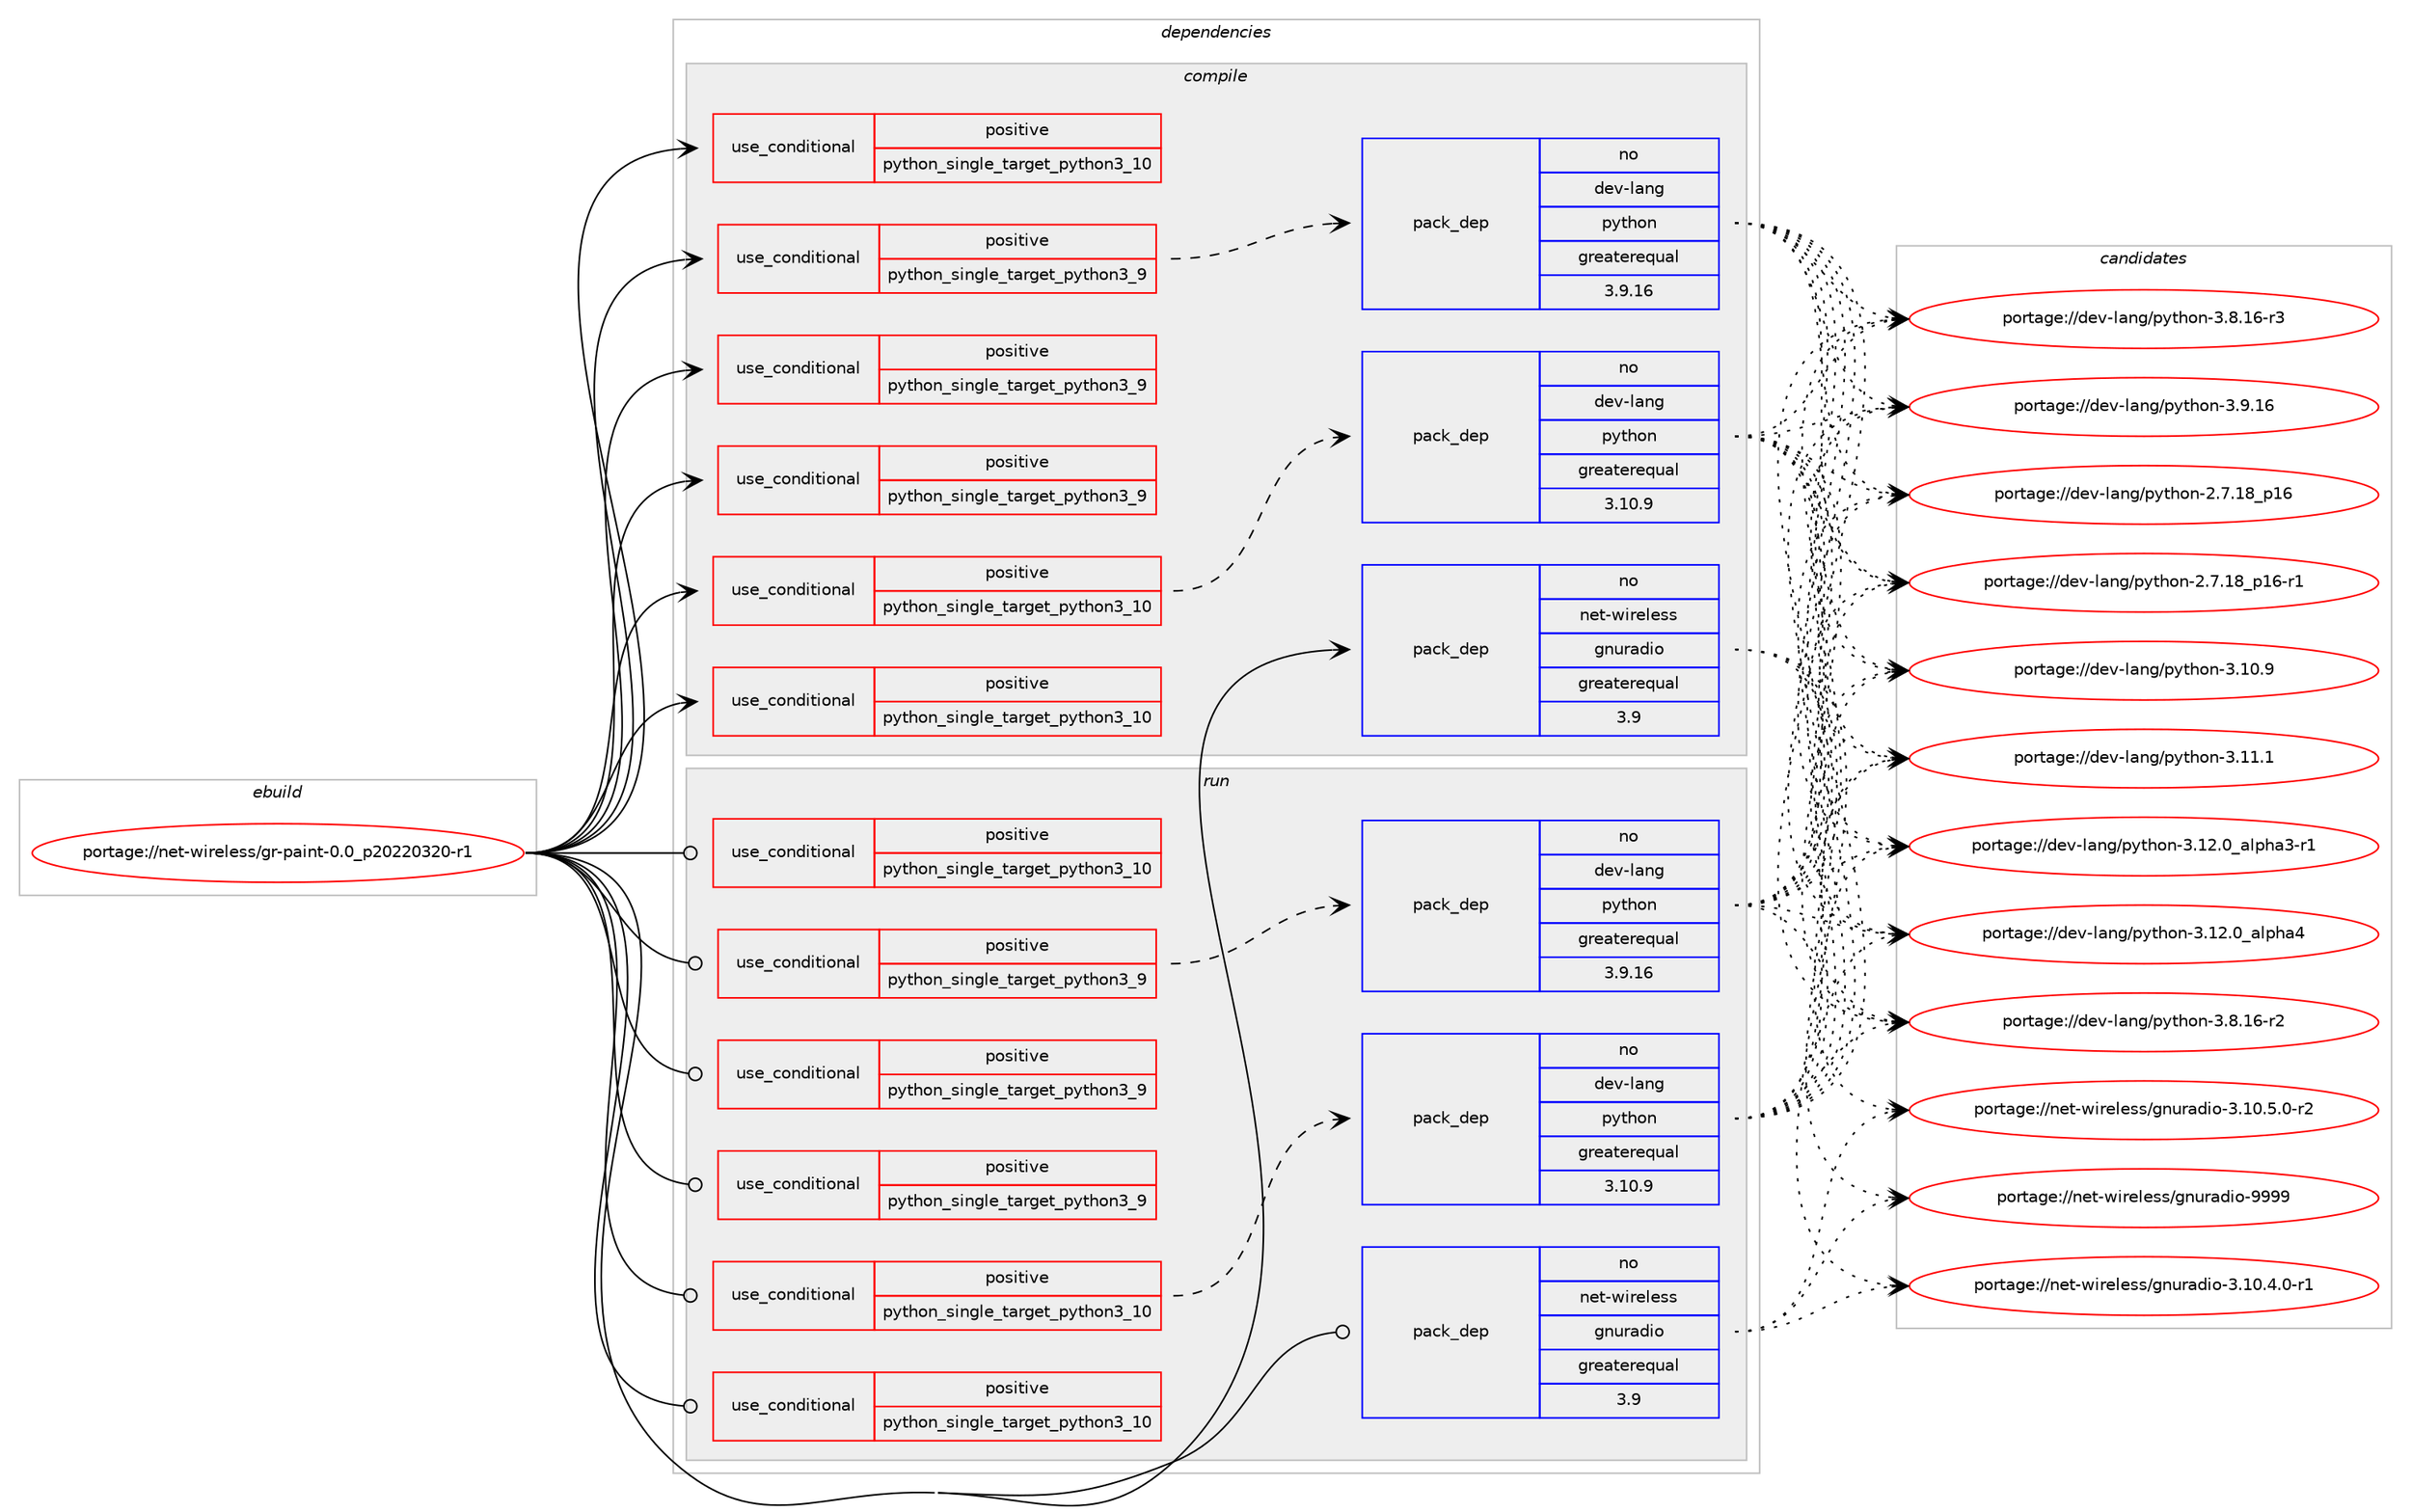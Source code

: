 digraph prolog {

# *************
# Graph options
# *************

newrank=true;
concentrate=true;
compound=true;
graph [rankdir=LR,fontname=Helvetica,fontsize=10,ranksep=1.5];#, ranksep=2.5, nodesep=0.2];
edge  [arrowhead=vee];
node  [fontname=Helvetica,fontsize=10];

# **********
# The ebuild
# **********

subgraph cluster_leftcol {
color=gray;
rank=same;
label=<<i>ebuild</i>>;
id [label="portage://net-wireless/gr-paint-0.0_p20220320-r1", color=red, width=4, href="../net-wireless/gr-paint-0.0_p20220320-r1.svg"];
}

# ****************
# The dependencies
# ****************

subgraph cluster_midcol {
color=gray;
label=<<i>dependencies</i>>;
subgraph cluster_compile {
fillcolor="#eeeeee";
style=filled;
label=<<i>compile</i>>;
subgraph cond894 {
dependency1481 [label=<<TABLE BORDER="0" CELLBORDER="1" CELLSPACING="0" CELLPADDING="4"><TR><TD ROWSPAN="3" CELLPADDING="10">use_conditional</TD></TR><TR><TD>positive</TD></TR><TR><TD>python_single_target_python3_10</TD></TR></TABLE>>, shape=none, color=red];
subgraph pack556 {
dependency1482 [label=<<TABLE BORDER="0" CELLBORDER="1" CELLSPACING="0" CELLPADDING="4" WIDTH="220"><TR><TD ROWSPAN="6" CELLPADDING="30">pack_dep</TD></TR><TR><TD WIDTH="110">no</TD></TR><TR><TD>dev-lang</TD></TR><TR><TD>python</TD></TR><TR><TD>greaterequal</TD></TR><TR><TD>3.10.9</TD></TR></TABLE>>, shape=none, color=blue];
}
dependency1481:e -> dependency1482:w [weight=20,style="dashed",arrowhead="vee"];
}
id:e -> dependency1481:w [weight=20,style="solid",arrowhead="vee"];
subgraph cond895 {
dependency1483 [label=<<TABLE BORDER="0" CELLBORDER="1" CELLSPACING="0" CELLPADDING="4"><TR><TD ROWSPAN="3" CELLPADDING="10">use_conditional</TD></TR><TR><TD>positive</TD></TR><TR><TD>python_single_target_python3_10</TD></TR></TABLE>>, shape=none, color=red];
# *** BEGIN UNKNOWN DEPENDENCY TYPE (TODO) ***
# dependency1483 -> package_dependency(portage://net-wireless/gr-paint-0.0_p20220320-r1,install,no,dev-libs,boost,none,[,,],any_same_slot,[use(enable(python),none),use(enable(python_targets_python3_10),negative)])
# *** END UNKNOWN DEPENDENCY TYPE (TODO) ***

}
id:e -> dependency1483:w [weight=20,style="solid",arrowhead="vee"];
subgraph cond896 {
dependency1484 [label=<<TABLE BORDER="0" CELLBORDER="1" CELLSPACING="0" CELLPADDING="4"><TR><TD ROWSPAN="3" CELLPADDING="10">use_conditional</TD></TR><TR><TD>positive</TD></TR><TR><TD>python_single_target_python3_10</TD></TR></TABLE>>, shape=none, color=red];
# *** BEGIN UNKNOWN DEPENDENCY TYPE (TODO) ***
# dependency1484 -> package_dependency(portage://net-wireless/gr-paint-0.0_p20220320-r1,install,no,dev-python,pygccxml,none,[,,],[],[use(enable(python_targets_python3_10),negative)])
# *** END UNKNOWN DEPENDENCY TYPE (TODO) ***

}
id:e -> dependency1484:w [weight=20,style="solid",arrowhead="vee"];
subgraph cond897 {
dependency1485 [label=<<TABLE BORDER="0" CELLBORDER="1" CELLSPACING="0" CELLPADDING="4"><TR><TD ROWSPAN="3" CELLPADDING="10">use_conditional</TD></TR><TR><TD>positive</TD></TR><TR><TD>python_single_target_python3_9</TD></TR></TABLE>>, shape=none, color=red];
subgraph pack557 {
dependency1486 [label=<<TABLE BORDER="0" CELLBORDER="1" CELLSPACING="0" CELLPADDING="4" WIDTH="220"><TR><TD ROWSPAN="6" CELLPADDING="30">pack_dep</TD></TR><TR><TD WIDTH="110">no</TD></TR><TR><TD>dev-lang</TD></TR><TR><TD>python</TD></TR><TR><TD>greaterequal</TD></TR><TR><TD>3.9.16</TD></TR></TABLE>>, shape=none, color=blue];
}
dependency1485:e -> dependency1486:w [weight=20,style="dashed",arrowhead="vee"];
}
id:e -> dependency1485:w [weight=20,style="solid",arrowhead="vee"];
subgraph cond898 {
dependency1487 [label=<<TABLE BORDER="0" CELLBORDER="1" CELLSPACING="0" CELLPADDING="4"><TR><TD ROWSPAN="3" CELLPADDING="10">use_conditional</TD></TR><TR><TD>positive</TD></TR><TR><TD>python_single_target_python3_9</TD></TR></TABLE>>, shape=none, color=red];
# *** BEGIN UNKNOWN DEPENDENCY TYPE (TODO) ***
# dependency1487 -> package_dependency(portage://net-wireless/gr-paint-0.0_p20220320-r1,install,no,dev-libs,boost,none,[,,],any_same_slot,[use(enable(python),none),use(enable(python_targets_python3_9),negative)])
# *** END UNKNOWN DEPENDENCY TYPE (TODO) ***

}
id:e -> dependency1487:w [weight=20,style="solid",arrowhead="vee"];
subgraph cond899 {
dependency1488 [label=<<TABLE BORDER="0" CELLBORDER="1" CELLSPACING="0" CELLPADDING="4"><TR><TD ROWSPAN="3" CELLPADDING="10">use_conditional</TD></TR><TR><TD>positive</TD></TR><TR><TD>python_single_target_python3_9</TD></TR></TABLE>>, shape=none, color=red];
# *** BEGIN UNKNOWN DEPENDENCY TYPE (TODO) ***
# dependency1488 -> package_dependency(portage://net-wireless/gr-paint-0.0_p20220320-r1,install,no,dev-python,pygccxml,none,[,,],[],[use(enable(python_targets_python3_9),negative)])
# *** END UNKNOWN DEPENDENCY TYPE (TODO) ***

}
id:e -> dependency1488:w [weight=20,style="solid",arrowhead="vee"];
# *** BEGIN UNKNOWN DEPENDENCY TYPE (TODO) ***
# id -> package_dependency(portage://net-wireless/gr-paint-0.0_p20220320-r1,install,no,dev-libs,gmp,none,[,,],[],[])
# *** END UNKNOWN DEPENDENCY TYPE (TODO) ***

subgraph pack558 {
dependency1489 [label=<<TABLE BORDER="0" CELLBORDER="1" CELLSPACING="0" CELLPADDING="4" WIDTH="220"><TR><TD ROWSPAN="6" CELLPADDING="30">pack_dep</TD></TR><TR><TD WIDTH="110">no</TD></TR><TR><TD>net-wireless</TD></TR><TR><TD>gnuradio</TD></TR><TR><TD>greaterequal</TD></TR><TR><TD>3.9</TD></TR></TABLE>>, shape=none, color=blue];
}
id:e -> dependency1489:w [weight=20,style="solid",arrowhead="vee"];
# *** BEGIN UNKNOWN DEPENDENCY TYPE (TODO) ***
# id -> package_dependency(portage://net-wireless/gr-paint-0.0_p20220320-r1,install,no,sci-libs,fftw,none,[,,],[],[])
# *** END UNKNOWN DEPENDENCY TYPE (TODO) ***

# *** BEGIN UNKNOWN DEPENDENCY TYPE (TODO) ***
# id -> package_dependency(portage://net-wireless/gr-paint-0.0_p20220320-r1,install,no,sci-libs,volk,none,[,,],any_same_slot,[])
# *** END UNKNOWN DEPENDENCY TYPE (TODO) ***

}
subgraph cluster_compileandrun {
fillcolor="#eeeeee";
style=filled;
label=<<i>compile and run</i>>;
}
subgraph cluster_run {
fillcolor="#eeeeee";
style=filled;
label=<<i>run</i>>;
subgraph cond900 {
dependency1490 [label=<<TABLE BORDER="0" CELLBORDER="1" CELLSPACING="0" CELLPADDING="4"><TR><TD ROWSPAN="3" CELLPADDING="10">use_conditional</TD></TR><TR><TD>positive</TD></TR><TR><TD>python_single_target_python3_10</TD></TR></TABLE>>, shape=none, color=red];
subgraph pack559 {
dependency1491 [label=<<TABLE BORDER="0" CELLBORDER="1" CELLSPACING="0" CELLPADDING="4" WIDTH="220"><TR><TD ROWSPAN="6" CELLPADDING="30">pack_dep</TD></TR><TR><TD WIDTH="110">no</TD></TR><TR><TD>dev-lang</TD></TR><TR><TD>python</TD></TR><TR><TD>greaterequal</TD></TR><TR><TD>3.10.9</TD></TR></TABLE>>, shape=none, color=blue];
}
dependency1490:e -> dependency1491:w [weight=20,style="dashed",arrowhead="vee"];
}
id:e -> dependency1490:w [weight=20,style="solid",arrowhead="odot"];
subgraph cond901 {
dependency1492 [label=<<TABLE BORDER="0" CELLBORDER="1" CELLSPACING="0" CELLPADDING="4"><TR><TD ROWSPAN="3" CELLPADDING="10">use_conditional</TD></TR><TR><TD>positive</TD></TR><TR><TD>python_single_target_python3_10</TD></TR></TABLE>>, shape=none, color=red];
# *** BEGIN UNKNOWN DEPENDENCY TYPE (TODO) ***
# dependency1492 -> package_dependency(portage://net-wireless/gr-paint-0.0_p20220320-r1,run,no,dev-libs,boost,none,[,,],any_same_slot,[use(enable(python),none),use(enable(python_targets_python3_10),negative)])
# *** END UNKNOWN DEPENDENCY TYPE (TODO) ***

}
id:e -> dependency1492:w [weight=20,style="solid",arrowhead="odot"];
subgraph cond902 {
dependency1493 [label=<<TABLE BORDER="0" CELLBORDER="1" CELLSPACING="0" CELLPADDING="4"><TR><TD ROWSPAN="3" CELLPADDING="10">use_conditional</TD></TR><TR><TD>positive</TD></TR><TR><TD>python_single_target_python3_10</TD></TR></TABLE>>, shape=none, color=red];
# *** BEGIN UNKNOWN DEPENDENCY TYPE (TODO) ***
# dependency1493 -> package_dependency(portage://net-wireless/gr-paint-0.0_p20220320-r1,run,no,dev-python,pygccxml,none,[,,],[],[use(enable(python_targets_python3_10),negative)])
# *** END UNKNOWN DEPENDENCY TYPE (TODO) ***

}
id:e -> dependency1493:w [weight=20,style="solid",arrowhead="odot"];
subgraph cond903 {
dependency1494 [label=<<TABLE BORDER="0" CELLBORDER="1" CELLSPACING="0" CELLPADDING="4"><TR><TD ROWSPAN="3" CELLPADDING="10">use_conditional</TD></TR><TR><TD>positive</TD></TR><TR><TD>python_single_target_python3_9</TD></TR></TABLE>>, shape=none, color=red];
subgraph pack560 {
dependency1495 [label=<<TABLE BORDER="0" CELLBORDER="1" CELLSPACING="0" CELLPADDING="4" WIDTH="220"><TR><TD ROWSPAN="6" CELLPADDING="30">pack_dep</TD></TR><TR><TD WIDTH="110">no</TD></TR><TR><TD>dev-lang</TD></TR><TR><TD>python</TD></TR><TR><TD>greaterequal</TD></TR><TR><TD>3.9.16</TD></TR></TABLE>>, shape=none, color=blue];
}
dependency1494:e -> dependency1495:w [weight=20,style="dashed",arrowhead="vee"];
}
id:e -> dependency1494:w [weight=20,style="solid",arrowhead="odot"];
subgraph cond904 {
dependency1496 [label=<<TABLE BORDER="0" CELLBORDER="1" CELLSPACING="0" CELLPADDING="4"><TR><TD ROWSPAN="3" CELLPADDING="10">use_conditional</TD></TR><TR><TD>positive</TD></TR><TR><TD>python_single_target_python3_9</TD></TR></TABLE>>, shape=none, color=red];
# *** BEGIN UNKNOWN DEPENDENCY TYPE (TODO) ***
# dependency1496 -> package_dependency(portage://net-wireless/gr-paint-0.0_p20220320-r1,run,no,dev-libs,boost,none,[,,],any_same_slot,[use(enable(python),none),use(enable(python_targets_python3_9),negative)])
# *** END UNKNOWN DEPENDENCY TYPE (TODO) ***

}
id:e -> dependency1496:w [weight=20,style="solid",arrowhead="odot"];
subgraph cond905 {
dependency1497 [label=<<TABLE BORDER="0" CELLBORDER="1" CELLSPACING="0" CELLPADDING="4"><TR><TD ROWSPAN="3" CELLPADDING="10">use_conditional</TD></TR><TR><TD>positive</TD></TR><TR><TD>python_single_target_python3_9</TD></TR></TABLE>>, shape=none, color=red];
# *** BEGIN UNKNOWN DEPENDENCY TYPE (TODO) ***
# dependency1497 -> package_dependency(portage://net-wireless/gr-paint-0.0_p20220320-r1,run,no,dev-python,pygccxml,none,[,,],[],[use(enable(python_targets_python3_9),negative)])
# *** END UNKNOWN DEPENDENCY TYPE (TODO) ***

}
id:e -> dependency1497:w [weight=20,style="solid",arrowhead="odot"];
# *** BEGIN UNKNOWN DEPENDENCY TYPE (TODO) ***
# id -> package_dependency(portage://net-wireless/gr-paint-0.0_p20220320-r1,run,no,dev-libs,gmp,none,[,,],[],[])
# *** END UNKNOWN DEPENDENCY TYPE (TODO) ***

subgraph pack561 {
dependency1498 [label=<<TABLE BORDER="0" CELLBORDER="1" CELLSPACING="0" CELLPADDING="4" WIDTH="220"><TR><TD ROWSPAN="6" CELLPADDING="30">pack_dep</TD></TR><TR><TD WIDTH="110">no</TD></TR><TR><TD>net-wireless</TD></TR><TR><TD>gnuradio</TD></TR><TR><TD>greaterequal</TD></TR><TR><TD>3.9</TD></TR></TABLE>>, shape=none, color=blue];
}
id:e -> dependency1498:w [weight=20,style="solid",arrowhead="odot"];
# *** BEGIN UNKNOWN DEPENDENCY TYPE (TODO) ***
# id -> package_dependency(portage://net-wireless/gr-paint-0.0_p20220320-r1,run,no,sci-libs,fftw,none,[,,],[],[])
# *** END UNKNOWN DEPENDENCY TYPE (TODO) ***

# *** BEGIN UNKNOWN DEPENDENCY TYPE (TODO) ***
# id -> package_dependency(portage://net-wireless/gr-paint-0.0_p20220320-r1,run,no,sci-libs,volk,none,[,,],any_same_slot,[])
# *** END UNKNOWN DEPENDENCY TYPE (TODO) ***

}
}

# **************
# The candidates
# **************

subgraph cluster_choices {
rank=same;
color=gray;
label=<<i>candidates</i>>;

subgraph choice556 {
color=black;
nodesep=1;
choice10010111845108971101034711212111610411111045504655464956951124954 [label="portage://dev-lang/python-2.7.18_p16", color=red, width=4,href="../dev-lang/python-2.7.18_p16.svg"];
choice100101118451089711010347112121116104111110455046554649569511249544511449 [label="portage://dev-lang/python-2.7.18_p16-r1", color=red, width=4,href="../dev-lang/python-2.7.18_p16-r1.svg"];
choice10010111845108971101034711212111610411111045514649484657 [label="portage://dev-lang/python-3.10.9", color=red, width=4,href="../dev-lang/python-3.10.9.svg"];
choice10010111845108971101034711212111610411111045514649494649 [label="portage://dev-lang/python-3.11.1", color=red, width=4,href="../dev-lang/python-3.11.1.svg"];
choice10010111845108971101034711212111610411111045514649504648959710811210497514511449 [label="portage://dev-lang/python-3.12.0_alpha3-r1", color=red, width=4,href="../dev-lang/python-3.12.0_alpha3-r1.svg"];
choice1001011184510897110103471121211161041111104551464950464895971081121049752 [label="portage://dev-lang/python-3.12.0_alpha4", color=red, width=4,href="../dev-lang/python-3.12.0_alpha4.svg"];
choice100101118451089711010347112121116104111110455146564649544511450 [label="portage://dev-lang/python-3.8.16-r2", color=red, width=4,href="../dev-lang/python-3.8.16-r2.svg"];
choice100101118451089711010347112121116104111110455146564649544511451 [label="portage://dev-lang/python-3.8.16-r3", color=red, width=4,href="../dev-lang/python-3.8.16-r3.svg"];
choice10010111845108971101034711212111610411111045514657464954 [label="portage://dev-lang/python-3.9.16", color=red, width=4,href="../dev-lang/python-3.9.16.svg"];
dependency1482:e -> choice10010111845108971101034711212111610411111045504655464956951124954:w [style=dotted,weight="100"];
dependency1482:e -> choice100101118451089711010347112121116104111110455046554649569511249544511449:w [style=dotted,weight="100"];
dependency1482:e -> choice10010111845108971101034711212111610411111045514649484657:w [style=dotted,weight="100"];
dependency1482:e -> choice10010111845108971101034711212111610411111045514649494649:w [style=dotted,weight="100"];
dependency1482:e -> choice10010111845108971101034711212111610411111045514649504648959710811210497514511449:w [style=dotted,weight="100"];
dependency1482:e -> choice1001011184510897110103471121211161041111104551464950464895971081121049752:w [style=dotted,weight="100"];
dependency1482:e -> choice100101118451089711010347112121116104111110455146564649544511450:w [style=dotted,weight="100"];
dependency1482:e -> choice100101118451089711010347112121116104111110455146564649544511451:w [style=dotted,weight="100"];
dependency1482:e -> choice10010111845108971101034711212111610411111045514657464954:w [style=dotted,weight="100"];
}
subgraph choice557 {
color=black;
nodesep=1;
choice10010111845108971101034711212111610411111045504655464956951124954 [label="portage://dev-lang/python-2.7.18_p16", color=red, width=4,href="../dev-lang/python-2.7.18_p16.svg"];
choice100101118451089711010347112121116104111110455046554649569511249544511449 [label="portage://dev-lang/python-2.7.18_p16-r1", color=red, width=4,href="../dev-lang/python-2.7.18_p16-r1.svg"];
choice10010111845108971101034711212111610411111045514649484657 [label="portage://dev-lang/python-3.10.9", color=red, width=4,href="../dev-lang/python-3.10.9.svg"];
choice10010111845108971101034711212111610411111045514649494649 [label="portage://dev-lang/python-3.11.1", color=red, width=4,href="../dev-lang/python-3.11.1.svg"];
choice10010111845108971101034711212111610411111045514649504648959710811210497514511449 [label="portage://dev-lang/python-3.12.0_alpha3-r1", color=red, width=4,href="../dev-lang/python-3.12.0_alpha3-r1.svg"];
choice1001011184510897110103471121211161041111104551464950464895971081121049752 [label="portage://dev-lang/python-3.12.0_alpha4", color=red, width=4,href="../dev-lang/python-3.12.0_alpha4.svg"];
choice100101118451089711010347112121116104111110455146564649544511450 [label="portage://dev-lang/python-3.8.16-r2", color=red, width=4,href="../dev-lang/python-3.8.16-r2.svg"];
choice100101118451089711010347112121116104111110455146564649544511451 [label="portage://dev-lang/python-3.8.16-r3", color=red, width=4,href="../dev-lang/python-3.8.16-r3.svg"];
choice10010111845108971101034711212111610411111045514657464954 [label="portage://dev-lang/python-3.9.16", color=red, width=4,href="../dev-lang/python-3.9.16.svg"];
dependency1486:e -> choice10010111845108971101034711212111610411111045504655464956951124954:w [style=dotted,weight="100"];
dependency1486:e -> choice100101118451089711010347112121116104111110455046554649569511249544511449:w [style=dotted,weight="100"];
dependency1486:e -> choice10010111845108971101034711212111610411111045514649484657:w [style=dotted,weight="100"];
dependency1486:e -> choice10010111845108971101034711212111610411111045514649494649:w [style=dotted,weight="100"];
dependency1486:e -> choice10010111845108971101034711212111610411111045514649504648959710811210497514511449:w [style=dotted,weight="100"];
dependency1486:e -> choice1001011184510897110103471121211161041111104551464950464895971081121049752:w [style=dotted,weight="100"];
dependency1486:e -> choice100101118451089711010347112121116104111110455146564649544511450:w [style=dotted,weight="100"];
dependency1486:e -> choice100101118451089711010347112121116104111110455146564649544511451:w [style=dotted,weight="100"];
dependency1486:e -> choice10010111845108971101034711212111610411111045514657464954:w [style=dotted,weight="100"];
}
subgraph choice558 {
color=black;
nodesep=1;
choice1101011164511910511410110810111511547103110117114971001051114551464948465246484511449 [label="portage://net-wireless/gnuradio-3.10.4.0-r1", color=red, width=4,href="../net-wireless/gnuradio-3.10.4.0-r1.svg"];
choice1101011164511910511410110810111511547103110117114971001051114551464948465346484511450 [label="portage://net-wireless/gnuradio-3.10.5.0-r2", color=red, width=4,href="../net-wireless/gnuradio-3.10.5.0-r2.svg"];
choice1101011164511910511410110810111511547103110117114971001051114557575757 [label="portage://net-wireless/gnuradio-9999", color=red, width=4,href="../net-wireless/gnuradio-9999.svg"];
dependency1489:e -> choice1101011164511910511410110810111511547103110117114971001051114551464948465246484511449:w [style=dotted,weight="100"];
dependency1489:e -> choice1101011164511910511410110810111511547103110117114971001051114551464948465346484511450:w [style=dotted,weight="100"];
dependency1489:e -> choice1101011164511910511410110810111511547103110117114971001051114557575757:w [style=dotted,weight="100"];
}
subgraph choice559 {
color=black;
nodesep=1;
choice10010111845108971101034711212111610411111045504655464956951124954 [label="portage://dev-lang/python-2.7.18_p16", color=red, width=4,href="../dev-lang/python-2.7.18_p16.svg"];
choice100101118451089711010347112121116104111110455046554649569511249544511449 [label="portage://dev-lang/python-2.7.18_p16-r1", color=red, width=4,href="../dev-lang/python-2.7.18_p16-r1.svg"];
choice10010111845108971101034711212111610411111045514649484657 [label="portage://dev-lang/python-3.10.9", color=red, width=4,href="../dev-lang/python-3.10.9.svg"];
choice10010111845108971101034711212111610411111045514649494649 [label="portage://dev-lang/python-3.11.1", color=red, width=4,href="../dev-lang/python-3.11.1.svg"];
choice10010111845108971101034711212111610411111045514649504648959710811210497514511449 [label="portage://dev-lang/python-3.12.0_alpha3-r1", color=red, width=4,href="../dev-lang/python-3.12.0_alpha3-r1.svg"];
choice1001011184510897110103471121211161041111104551464950464895971081121049752 [label="portage://dev-lang/python-3.12.0_alpha4", color=red, width=4,href="../dev-lang/python-3.12.0_alpha4.svg"];
choice100101118451089711010347112121116104111110455146564649544511450 [label="portage://dev-lang/python-3.8.16-r2", color=red, width=4,href="../dev-lang/python-3.8.16-r2.svg"];
choice100101118451089711010347112121116104111110455146564649544511451 [label="portage://dev-lang/python-3.8.16-r3", color=red, width=4,href="../dev-lang/python-3.8.16-r3.svg"];
choice10010111845108971101034711212111610411111045514657464954 [label="portage://dev-lang/python-3.9.16", color=red, width=4,href="../dev-lang/python-3.9.16.svg"];
dependency1491:e -> choice10010111845108971101034711212111610411111045504655464956951124954:w [style=dotted,weight="100"];
dependency1491:e -> choice100101118451089711010347112121116104111110455046554649569511249544511449:w [style=dotted,weight="100"];
dependency1491:e -> choice10010111845108971101034711212111610411111045514649484657:w [style=dotted,weight="100"];
dependency1491:e -> choice10010111845108971101034711212111610411111045514649494649:w [style=dotted,weight="100"];
dependency1491:e -> choice10010111845108971101034711212111610411111045514649504648959710811210497514511449:w [style=dotted,weight="100"];
dependency1491:e -> choice1001011184510897110103471121211161041111104551464950464895971081121049752:w [style=dotted,weight="100"];
dependency1491:e -> choice100101118451089711010347112121116104111110455146564649544511450:w [style=dotted,weight="100"];
dependency1491:e -> choice100101118451089711010347112121116104111110455146564649544511451:w [style=dotted,weight="100"];
dependency1491:e -> choice10010111845108971101034711212111610411111045514657464954:w [style=dotted,weight="100"];
}
subgraph choice560 {
color=black;
nodesep=1;
choice10010111845108971101034711212111610411111045504655464956951124954 [label="portage://dev-lang/python-2.7.18_p16", color=red, width=4,href="../dev-lang/python-2.7.18_p16.svg"];
choice100101118451089711010347112121116104111110455046554649569511249544511449 [label="portage://dev-lang/python-2.7.18_p16-r1", color=red, width=4,href="../dev-lang/python-2.7.18_p16-r1.svg"];
choice10010111845108971101034711212111610411111045514649484657 [label="portage://dev-lang/python-3.10.9", color=red, width=4,href="../dev-lang/python-3.10.9.svg"];
choice10010111845108971101034711212111610411111045514649494649 [label="portage://dev-lang/python-3.11.1", color=red, width=4,href="../dev-lang/python-3.11.1.svg"];
choice10010111845108971101034711212111610411111045514649504648959710811210497514511449 [label="portage://dev-lang/python-3.12.0_alpha3-r1", color=red, width=4,href="../dev-lang/python-3.12.0_alpha3-r1.svg"];
choice1001011184510897110103471121211161041111104551464950464895971081121049752 [label="portage://dev-lang/python-3.12.0_alpha4", color=red, width=4,href="../dev-lang/python-3.12.0_alpha4.svg"];
choice100101118451089711010347112121116104111110455146564649544511450 [label="portage://dev-lang/python-3.8.16-r2", color=red, width=4,href="../dev-lang/python-3.8.16-r2.svg"];
choice100101118451089711010347112121116104111110455146564649544511451 [label="portage://dev-lang/python-3.8.16-r3", color=red, width=4,href="../dev-lang/python-3.8.16-r3.svg"];
choice10010111845108971101034711212111610411111045514657464954 [label="portage://dev-lang/python-3.9.16", color=red, width=4,href="../dev-lang/python-3.9.16.svg"];
dependency1495:e -> choice10010111845108971101034711212111610411111045504655464956951124954:w [style=dotted,weight="100"];
dependency1495:e -> choice100101118451089711010347112121116104111110455046554649569511249544511449:w [style=dotted,weight="100"];
dependency1495:e -> choice10010111845108971101034711212111610411111045514649484657:w [style=dotted,weight="100"];
dependency1495:e -> choice10010111845108971101034711212111610411111045514649494649:w [style=dotted,weight="100"];
dependency1495:e -> choice10010111845108971101034711212111610411111045514649504648959710811210497514511449:w [style=dotted,weight="100"];
dependency1495:e -> choice1001011184510897110103471121211161041111104551464950464895971081121049752:w [style=dotted,weight="100"];
dependency1495:e -> choice100101118451089711010347112121116104111110455146564649544511450:w [style=dotted,weight="100"];
dependency1495:e -> choice100101118451089711010347112121116104111110455146564649544511451:w [style=dotted,weight="100"];
dependency1495:e -> choice10010111845108971101034711212111610411111045514657464954:w [style=dotted,weight="100"];
}
subgraph choice561 {
color=black;
nodesep=1;
choice1101011164511910511410110810111511547103110117114971001051114551464948465246484511449 [label="portage://net-wireless/gnuradio-3.10.4.0-r1", color=red, width=4,href="../net-wireless/gnuradio-3.10.4.0-r1.svg"];
choice1101011164511910511410110810111511547103110117114971001051114551464948465346484511450 [label="portage://net-wireless/gnuradio-3.10.5.0-r2", color=red, width=4,href="../net-wireless/gnuradio-3.10.5.0-r2.svg"];
choice1101011164511910511410110810111511547103110117114971001051114557575757 [label="portage://net-wireless/gnuradio-9999", color=red, width=4,href="../net-wireless/gnuradio-9999.svg"];
dependency1498:e -> choice1101011164511910511410110810111511547103110117114971001051114551464948465246484511449:w [style=dotted,weight="100"];
dependency1498:e -> choice1101011164511910511410110810111511547103110117114971001051114551464948465346484511450:w [style=dotted,weight="100"];
dependency1498:e -> choice1101011164511910511410110810111511547103110117114971001051114557575757:w [style=dotted,weight="100"];
}
}

}
